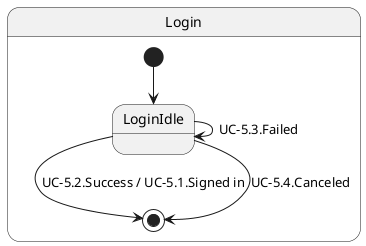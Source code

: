 @startuml

state Login {
    [*] --> LoginIdle
    LoginIdle --> LoginIdle : UC-5.3.Failed
    LoginIdle --> [*] : UC-5.2.Success / UC-5.1.Signed in
    LoginIdle --> [*] : UC-5.4.Canceled
    
}


@enduml